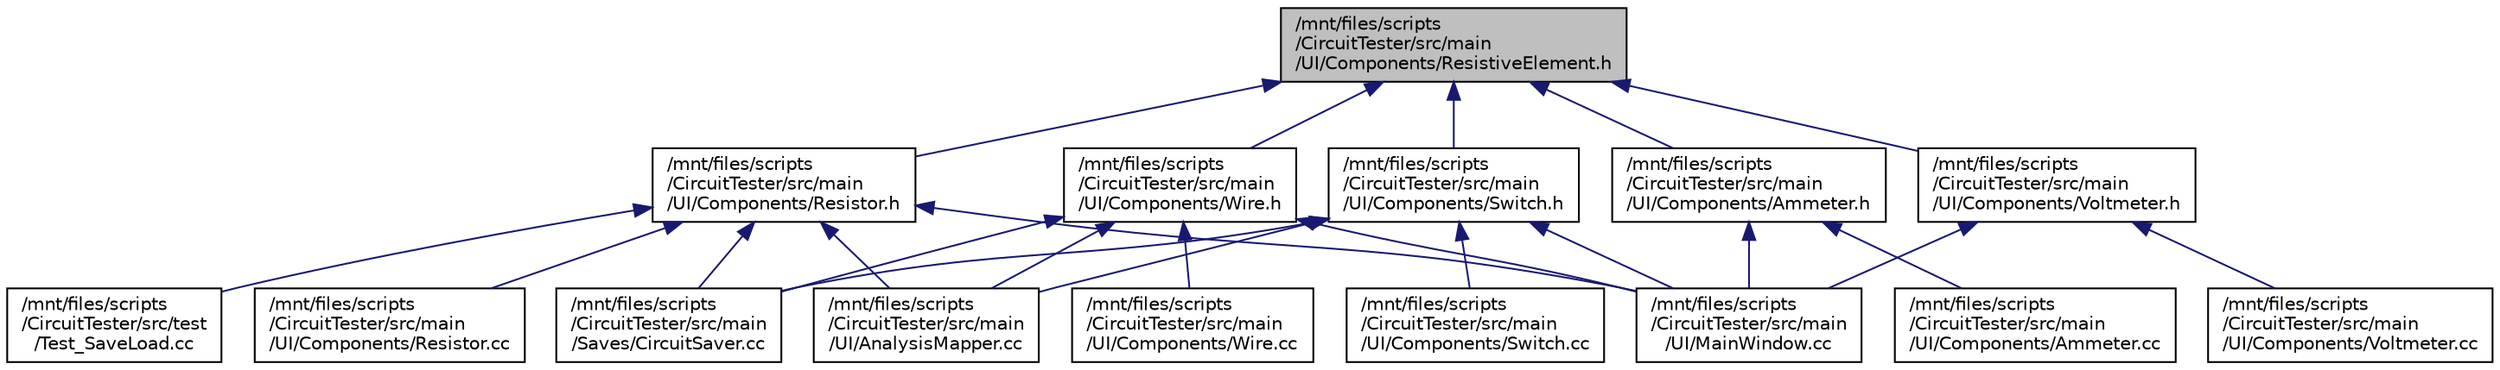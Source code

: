 digraph "/mnt/files/scripts/CircuitTester/src/main/UI/Components/ResistiveElement.h"
{
 // LATEX_PDF_SIZE
  edge [fontname="Helvetica",fontsize="10",labelfontname="Helvetica",labelfontsize="10"];
  node [fontname="Helvetica",fontsize="10",shape=record];
  Node1 [label="/mnt/files/scripts\l/CircuitTester/src/main\l/UI/Components/ResistiveElement.h",height=0.2,width=0.4,color="black", fillcolor="grey75", style="filled", fontcolor="black",tooltip=" "];
  Node1 -> Node2 [dir="back",color="midnightblue",fontsize="10",style="solid",fontname="Helvetica"];
  Node2 [label="/mnt/files/scripts\l/CircuitTester/src/main\l/UI/Components/Resistor.h",height=0.2,width=0.4,color="black", fillcolor="white", style="filled",URL="$Resistor_8h.html",tooltip=" "];
  Node2 -> Node3 [dir="back",color="midnightblue",fontsize="10",style="solid",fontname="Helvetica"];
  Node3 [label="/mnt/files/scripts\l/CircuitTester/src/main\l/Saves/CircuitSaver.cc",height=0.2,width=0.4,color="black", fillcolor="white", style="filled",URL="$CircuitSaver_8cc.html",tooltip=" "];
  Node2 -> Node4 [dir="back",color="midnightblue",fontsize="10",style="solid",fontname="Helvetica"];
  Node4 [label="/mnt/files/scripts\l/CircuitTester/src/main\l/UI/Components/Resistor.cc",height=0.2,width=0.4,color="black", fillcolor="white", style="filled",URL="$Resistor_8cc.html",tooltip=" "];
  Node2 -> Node5 [dir="back",color="midnightblue",fontsize="10",style="solid",fontname="Helvetica"];
  Node5 [label="/mnt/files/scripts\l/CircuitTester/src/main\l/UI/AnalysisMapper.cc",height=0.2,width=0.4,color="black", fillcolor="white", style="filled",URL="$AnalysisMapper_8cc.html",tooltip=" "];
  Node2 -> Node6 [dir="back",color="midnightblue",fontsize="10",style="solid",fontname="Helvetica"];
  Node6 [label="/mnt/files/scripts\l/CircuitTester/src/main\l/UI/MainWindow.cc",height=0.2,width=0.4,color="black", fillcolor="white", style="filled",URL="$MainWindow_8cc.html",tooltip=" "];
  Node2 -> Node7 [dir="back",color="midnightblue",fontsize="10",style="solid",fontname="Helvetica"];
  Node7 [label="/mnt/files/scripts\l/CircuitTester/src/test\l/Test_SaveLoad.cc",height=0.2,width=0.4,color="black", fillcolor="white", style="filled",URL="$Test__SaveLoad_8cc.html",tooltip=" "];
  Node1 -> Node8 [dir="back",color="midnightblue",fontsize="10",style="solid",fontname="Helvetica"];
  Node8 [label="/mnt/files/scripts\l/CircuitTester/src/main\l/UI/Components/Wire.h",height=0.2,width=0.4,color="black", fillcolor="white", style="filled",URL="$Wire_8h.html",tooltip=" "];
  Node8 -> Node3 [dir="back",color="midnightblue",fontsize="10",style="solid",fontname="Helvetica"];
  Node8 -> Node9 [dir="back",color="midnightblue",fontsize="10",style="solid",fontname="Helvetica"];
  Node9 [label="/mnt/files/scripts\l/CircuitTester/src/main\l/UI/Components/Wire.cc",height=0.2,width=0.4,color="black", fillcolor="white", style="filled",URL="$Wire_8cc.html",tooltip=" "];
  Node8 -> Node5 [dir="back",color="midnightblue",fontsize="10",style="solid",fontname="Helvetica"];
  Node8 -> Node6 [dir="back",color="midnightblue",fontsize="10",style="solid",fontname="Helvetica"];
  Node1 -> Node10 [dir="back",color="midnightblue",fontsize="10",style="solid",fontname="Helvetica"];
  Node10 [label="/mnt/files/scripts\l/CircuitTester/src/main\l/UI/Components/Switch.h",height=0.2,width=0.4,color="black", fillcolor="white", style="filled",URL="$Switch_8h.html",tooltip=" "];
  Node10 -> Node3 [dir="back",color="midnightblue",fontsize="10",style="solid",fontname="Helvetica"];
  Node10 -> Node11 [dir="back",color="midnightblue",fontsize="10",style="solid",fontname="Helvetica"];
  Node11 [label="/mnt/files/scripts\l/CircuitTester/src/main\l/UI/Components/Switch.cc",height=0.2,width=0.4,color="black", fillcolor="white", style="filled",URL="$Switch_8cc.html",tooltip=" "];
  Node10 -> Node5 [dir="back",color="midnightblue",fontsize="10",style="solid",fontname="Helvetica"];
  Node10 -> Node6 [dir="back",color="midnightblue",fontsize="10",style="solid",fontname="Helvetica"];
  Node1 -> Node12 [dir="back",color="midnightblue",fontsize="10",style="solid",fontname="Helvetica"];
  Node12 [label="/mnt/files/scripts\l/CircuitTester/src/main\l/UI/Components/Ammeter.h",height=0.2,width=0.4,color="black", fillcolor="white", style="filled",URL="$Ammeter_8h.html",tooltip=" "];
  Node12 -> Node13 [dir="back",color="midnightblue",fontsize="10",style="solid",fontname="Helvetica"];
  Node13 [label="/mnt/files/scripts\l/CircuitTester/src/main\l/UI/Components/Ammeter.cc",height=0.2,width=0.4,color="black", fillcolor="white", style="filled",URL="$Ammeter_8cc.html",tooltip=" "];
  Node12 -> Node6 [dir="back",color="midnightblue",fontsize="10",style="solid",fontname="Helvetica"];
  Node1 -> Node14 [dir="back",color="midnightblue",fontsize="10",style="solid",fontname="Helvetica"];
  Node14 [label="/mnt/files/scripts\l/CircuitTester/src/main\l/UI/Components/Voltmeter.h",height=0.2,width=0.4,color="black", fillcolor="white", style="filled",URL="$Voltmeter_8h.html",tooltip=" "];
  Node14 -> Node15 [dir="back",color="midnightblue",fontsize="10",style="solid",fontname="Helvetica"];
  Node15 [label="/mnt/files/scripts\l/CircuitTester/src/main\l/UI/Components/Voltmeter.cc",height=0.2,width=0.4,color="black", fillcolor="white", style="filled",URL="$Voltmeter_8cc.html",tooltip=" "];
  Node14 -> Node6 [dir="back",color="midnightblue",fontsize="10",style="solid",fontname="Helvetica"];
}
